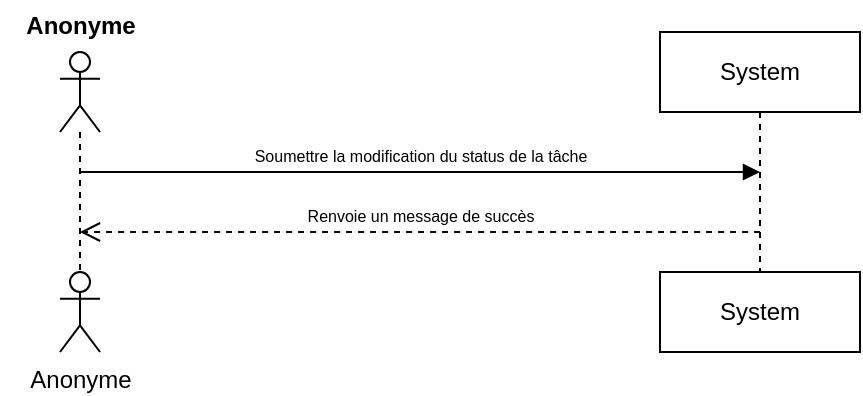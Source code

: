 <mxfile version="23.1.5" type="device">
  <diagram name="Page-1" id="2YBvvXClWsGukQMizWep">
    <mxGraphModel dx="989" dy="577" grid="1" gridSize="10" guides="1" tooltips="1" connect="1" arrows="1" fold="1" page="1" pageScale="1" pageWidth="850" pageHeight="1100" math="0" shadow="0">
      <root>
        <mxCell id="0" />
        <mxCell id="1" parent="0" />
        <mxCell id="1i2Z4VfVdW_mY6-7IzHU-2" value="System" style="shape=umlLifeline;perimeter=lifelinePerimeter;whiteSpace=wrap;html=1;container=1;dropTarget=0;collapsible=0;recursiveResize=0;outlineConnect=0;portConstraint=eastwest;newEdgeStyle={&quot;curved&quot;:0,&quot;rounded&quot;:0};" parent="1" vertex="1">
          <mxGeometry x="510" y="200" width="100" height="120" as="geometry" />
        </mxCell>
        <mxCell id="1i2Z4VfVdW_mY6-7IzHU-3" value="" style="shape=umlLifeline;perimeter=lifelinePerimeter;whiteSpace=wrap;html=1;container=1;dropTarget=0;collapsible=0;recursiveResize=0;outlineConnect=0;portConstraint=eastwest;newEdgeStyle={&quot;curved&quot;:0,&quot;rounded&quot;:0};participant=umlActor;" parent="1" vertex="1">
          <mxGeometry x="210" y="210" width="20" height="110" as="geometry" />
        </mxCell>
        <mxCell id="1i2Z4VfVdW_mY6-7IzHU-10" value="Anonyme" style="text;align=center;fontStyle=1;verticalAlign=middle;spacingLeft=3;spacingRight=3;strokeColor=none;rotatable=0;points=[[0,0.5],[1,0.5]];portConstraint=eastwest;html=1;" parent="1" vertex="1">
          <mxGeometry x="180" y="184" width="80" height="26" as="geometry" />
        </mxCell>
        <mxCell id="1i2Z4VfVdW_mY6-7IzHU-14" value="&lt;font style=&quot;font-size: 8px;&quot;&gt;Soumettre la modification du status de la tâche&lt;/font&gt;" style="html=1;verticalAlign=bottom;endArrow=block;curved=0;rounded=0;entryX=0;entryY=0;entryDx=0;entryDy=5;" parent="1" edge="1">
          <mxGeometry relative="1" as="geometry">
            <mxPoint x="219.929" y="270" as="sourcePoint" />
            <mxPoint x="560" y="270" as="targetPoint" />
          </mxGeometry>
        </mxCell>
        <mxCell id="1i2Z4VfVdW_mY6-7IzHU-18" value="&lt;font style=&quot;font-size: 8px;&quot;&gt;Renvoie un message de succès&lt;/font&gt;" style="html=1;verticalAlign=bottom;endArrow=open;dashed=1;endSize=8;curved=0;rounded=0;exitX=0;exitY=1;exitDx=0;exitDy=-5;" parent="1" edge="1">
          <mxGeometry x="0.002" relative="1" as="geometry">
            <mxPoint x="219.969" y="300" as="targetPoint" />
            <mxPoint x="560.04" y="300" as="sourcePoint" />
            <mxPoint as="offset" />
          </mxGeometry>
        </mxCell>
        <mxCell id="1i2Z4VfVdW_mY6-7IzHU-25" value="System" style="html=1;whiteSpace=wrap;" parent="1" vertex="1">
          <mxGeometry x="510" y="320" width="100" height="40" as="geometry" />
        </mxCell>
        <mxCell id="1i2Z4VfVdW_mY6-7IzHU-26" value="Anonyme" style="shape=umlActor;verticalLabelPosition=bottom;verticalAlign=top;html=1;" parent="1" vertex="1">
          <mxGeometry x="210" y="320" width="20" height="40" as="geometry" />
        </mxCell>
      </root>
    </mxGraphModel>
  </diagram>
</mxfile>
